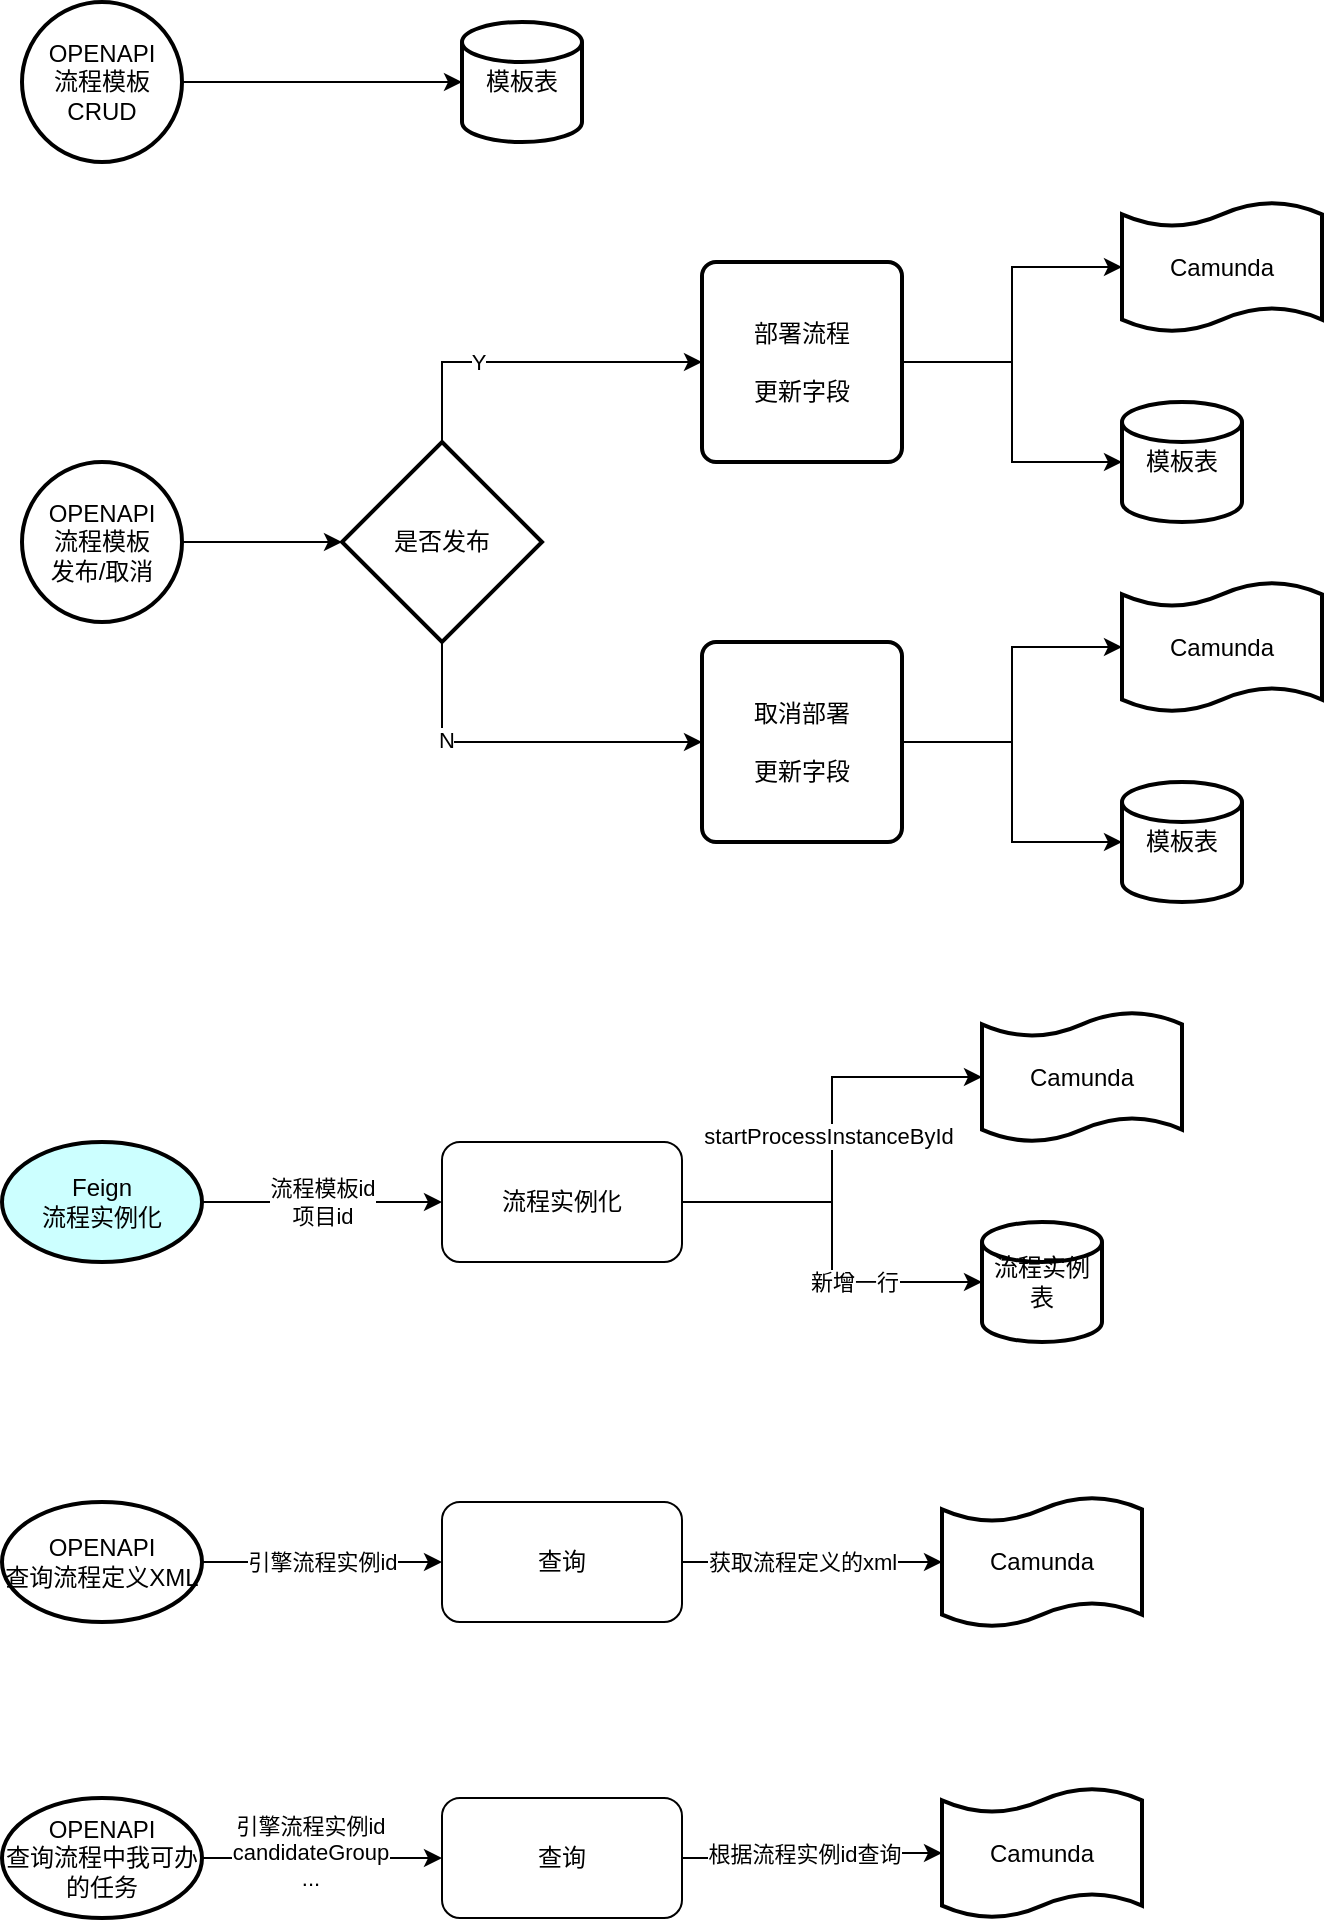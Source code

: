 <mxfile version="24.4.4" type="github">
  <diagram name="第 1 页" id="l7ETgdYbAlDT3ln601Ar">
    <mxGraphModel dx="1434" dy="780" grid="1" gridSize="10" guides="1" tooltips="1" connect="1" arrows="1" fold="1" page="1" pageScale="1" pageWidth="827" pageHeight="1169" math="0" shadow="0">
      <root>
        <mxCell id="0" />
        <mxCell id="1" parent="0" />
        <mxCell id="i6D_zPiAmZ7pMk7o-Lk9-1" value="&lt;div&gt;OPENAPI&lt;/div&gt;流程模板CRUD" style="strokeWidth=2;html=1;shape=mxgraph.flowchart.start_2;whiteSpace=wrap;" vertex="1" parent="1">
          <mxGeometry x="40" y="80" width="80" height="80" as="geometry" />
        </mxCell>
        <mxCell id="i6D_zPiAmZ7pMk7o-Lk9-2" value="模板表" style="strokeWidth=2;html=1;shape=mxgraph.flowchart.database;whiteSpace=wrap;" vertex="1" parent="1">
          <mxGeometry x="260" y="90" width="60" height="60" as="geometry" />
        </mxCell>
        <mxCell id="i6D_zPiAmZ7pMk7o-Lk9-3" style="edgeStyle=orthogonalEdgeStyle;rounded=0;orthogonalLoop=1;jettySize=auto;html=1;entryX=0;entryY=0.5;entryDx=0;entryDy=0;entryPerimeter=0;" edge="1" parent="1" source="i6D_zPiAmZ7pMk7o-Lk9-1" target="i6D_zPiAmZ7pMk7o-Lk9-2">
          <mxGeometry relative="1" as="geometry" />
        </mxCell>
        <mxCell id="i6D_zPiAmZ7pMk7o-Lk9-7" style="edgeStyle=orthogonalEdgeStyle;rounded=0;orthogonalLoop=1;jettySize=auto;html=1;" edge="1" parent="1" source="i6D_zPiAmZ7pMk7o-Lk9-4" target="i6D_zPiAmZ7pMk7o-Lk9-6">
          <mxGeometry relative="1" as="geometry" />
        </mxCell>
        <mxCell id="i6D_zPiAmZ7pMk7o-Lk9-4" value="&lt;div&gt;OPENAPI&lt;/div&gt;流程模板&lt;div&gt;发布/取消&lt;/div&gt;" style="strokeWidth=2;html=1;shape=mxgraph.flowchart.start_2;whiteSpace=wrap;" vertex="1" parent="1">
          <mxGeometry x="40" y="310" width="80" height="80" as="geometry" />
        </mxCell>
        <mxCell id="i6D_zPiAmZ7pMk7o-Lk9-11" style="edgeStyle=orthogonalEdgeStyle;rounded=0;orthogonalLoop=1;jettySize=auto;html=1;exitX=0.5;exitY=0;exitDx=0;exitDy=0;exitPerimeter=0;" edge="1" parent="1" source="i6D_zPiAmZ7pMk7o-Lk9-6" target="i6D_zPiAmZ7pMk7o-Lk9-8">
          <mxGeometry relative="1" as="geometry" />
        </mxCell>
        <mxCell id="i6D_zPiAmZ7pMk7o-Lk9-12" value="Y" style="edgeLabel;html=1;align=center;verticalAlign=middle;resizable=0;points=[];" vertex="1" connectable="0" parent="i6D_zPiAmZ7pMk7o-Lk9-11">
          <mxGeometry x="-0.325" relative="1" as="geometry">
            <mxPoint as="offset" />
          </mxGeometry>
        </mxCell>
        <mxCell id="i6D_zPiAmZ7pMk7o-Lk9-23" style="edgeStyle=orthogonalEdgeStyle;rounded=0;orthogonalLoop=1;jettySize=auto;html=1;entryX=0;entryY=0.5;entryDx=0;entryDy=0;exitX=0.5;exitY=1;exitDx=0;exitDy=0;exitPerimeter=0;" edge="1" parent="1" source="i6D_zPiAmZ7pMk7o-Lk9-6" target="i6D_zPiAmZ7pMk7o-Lk9-22">
          <mxGeometry relative="1" as="geometry" />
        </mxCell>
        <mxCell id="i6D_zPiAmZ7pMk7o-Lk9-24" value="N" style="edgeLabel;html=1;align=center;verticalAlign=middle;resizable=0;points=[];" vertex="1" connectable="0" parent="i6D_zPiAmZ7pMk7o-Lk9-23">
          <mxGeometry x="-0.458" y="2" relative="1" as="geometry">
            <mxPoint as="offset" />
          </mxGeometry>
        </mxCell>
        <mxCell id="i6D_zPiAmZ7pMk7o-Lk9-6" value="是否发布" style="strokeWidth=2;html=1;shape=mxgraph.flowchart.decision;whiteSpace=wrap;" vertex="1" parent="1">
          <mxGeometry x="200" y="300" width="100" height="100" as="geometry" />
        </mxCell>
        <mxCell id="i6D_zPiAmZ7pMk7o-Lk9-8" value="部署流程&lt;div&gt;&lt;br&gt;&lt;div&gt;更新字段&lt;/div&gt;&lt;/div&gt;" style="rounded=1;whiteSpace=wrap;html=1;absoluteArcSize=1;arcSize=14;strokeWidth=2;" vertex="1" parent="1">
          <mxGeometry x="380" y="210" width="100" height="100" as="geometry" />
        </mxCell>
        <mxCell id="i6D_zPiAmZ7pMk7o-Lk9-14" value="模板表" style="strokeWidth=2;html=1;shape=mxgraph.flowchart.database;whiteSpace=wrap;" vertex="1" parent="1">
          <mxGeometry x="590" y="280" width="60" height="60" as="geometry" />
        </mxCell>
        <mxCell id="i6D_zPiAmZ7pMk7o-Lk9-19" value="Camunda" style="shape=tape;whiteSpace=wrap;html=1;strokeWidth=2;size=0.19" vertex="1" parent="1">
          <mxGeometry x="590" y="180" width="100" height="65" as="geometry" />
        </mxCell>
        <mxCell id="i6D_zPiAmZ7pMk7o-Lk9-20" style="edgeStyle=orthogonalEdgeStyle;rounded=0;orthogonalLoop=1;jettySize=auto;html=1;entryX=0;entryY=0.5;entryDx=0;entryDy=0;entryPerimeter=0;" edge="1" parent="1" source="i6D_zPiAmZ7pMk7o-Lk9-8" target="i6D_zPiAmZ7pMk7o-Lk9-19">
          <mxGeometry relative="1" as="geometry" />
        </mxCell>
        <mxCell id="i6D_zPiAmZ7pMk7o-Lk9-21" style="edgeStyle=orthogonalEdgeStyle;rounded=0;orthogonalLoop=1;jettySize=auto;html=1;entryX=0;entryY=0.5;entryDx=0;entryDy=0;entryPerimeter=0;" edge="1" parent="1" source="i6D_zPiAmZ7pMk7o-Lk9-8" target="i6D_zPiAmZ7pMk7o-Lk9-14">
          <mxGeometry relative="1" as="geometry" />
        </mxCell>
        <mxCell id="i6D_zPiAmZ7pMk7o-Lk9-22" value="取消部署&lt;div&gt;&lt;br&gt;&lt;div&gt;更新字段&lt;/div&gt;&lt;/div&gt;" style="rounded=1;whiteSpace=wrap;html=1;absoluteArcSize=1;arcSize=14;strokeWidth=2;" vertex="1" parent="1">
          <mxGeometry x="380" y="400" width="100" height="100" as="geometry" />
        </mxCell>
        <mxCell id="i6D_zPiAmZ7pMk7o-Lk9-25" value="模板表" style="strokeWidth=2;html=1;shape=mxgraph.flowchart.database;whiteSpace=wrap;" vertex="1" parent="1">
          <mxGeometry x="590" y="470" width="60" height="60" as="geometry" />
        </mxCell>
        <mxCell id="i6D_zPiAmZ7pMk7o-Lk9-26" value="Camunda" style="shape=tape;whiteSpace=wrap;html=1;strokeWidth=2;size=0.19" vertex="1" parent="1">
          <mxGeometry x="590" y="370" width="100" height="65" as="geometry" />
        </mxCell>
        <mxCell id="i6D_zPiAmZ7pMk7o-Lk9-27" style="edgeStyle=orthogonalEdgeStyle;rounded=0;orthogonalLoop=1;jettySize=auto;html=1;entryX=0;entryY=0.5;entryDx=0;entryDy=0;entryPerimeter=0;" edge="1" parent="1" source="i6D_zPiAmZ7pMk7o-Lk9-22" target="i6D_zPiAmZ7pMk7o-Lk9-26">
          <mxGeometry relative="1" as="geometry" />
        </mxCell>
        <mxCell id="i6D_zPiAmZ7pMk7o-Lk9-28" style="edgeStyle=orthogonalEdgeStyle;rounded=0;orthogonalLoop=1;jettySize=auto;html=1;entryX=0;entryY=0.5;entryDx=0;entryDy=0;entryPerimeter=0;" edge="1" parent="1" source="i6D_zPiAmZ7pMk7o-Lk9-22" target="i6D_zPiAmZ7pMk7o-Lk9-25">
          <mxGeometry relative="1" as="geometry" />
        </mxCell>
        <mxCell id="i6D_zPiAmZ7pMk7o-Lk9-35" style="edgeStyle=orthogonalEdgeStyle;rounded=0;orthogonalLoop=1;jettySize=auto;html=1;entryX=0;entryY=0.5;entryDx=0;entryDy=0;" edge="1" parent="1" source="i6D_zPiAmZ7pMk7o-Lk9-29" target="i6D_zPiAmZ7pMk7o-Lk9-31">
          <mxGeometry relative="1" as="geometry" />
        </mxCell>
        <mxCell id="i6D_zPiAmZ7pMk7o-Lk9-36" value="流程模板id&lt;div&gt;项目id&lt;/div&gt;" style="edgeLabel;html=1;align=center;verticalAlign=middle;resizable=0;points=[];" vertex="1" connectable="0" parent="i6D_zPiAmZ7pMk7o-Lk9-35">
          <mxGeometry x="-0.4" y="-2" relative="1" as="geometry">
            <mxPoint x="24" y="-2" as="offset" />
          </mxGeometry>
        </mxCell>
        <mxCell id="i6D_zPiAmZ7pMk7o-Lk9-29" value="Feign&lt;div&gt;流程&lt;span style=&quot;background-color: initial;&quot;&gt;实例化&lt;/span&gt;&lt;/div&gt;" style="strokeWidth=2;html=1;shape=mxgraph.flowchart.start_1;whiteSpace=wrap;fillColor=#CCFFFF;" vertex="1" parent="1">
          <mxGeometry x="30" y="650" width="100" height="60" as="geometry" />
        </mxCell>
        <mxCell id="i6D_zPiAmZ7pMk7o-Lk9-31" value="流程实例化" style="rounded=1;whiteSpace=wrap;html=1;" vertex="1" parent="1">
          <mxGeometry x="250" y="650" width="120" height="60" as="geometry" />
        </mxCell>
        <mxCell id="i6D_zPiAmZ7pMk7o-Lk9-32" value="Camunda" style="shape=tape;whiteSpace=wrap;html=1;strokeWidth=2;size=0.19" vertex="1" parent="1">
          <mxGeometry x="520" y="585" width="100" height="65" as="geometry" />
        </mxCell>
        <mxCell id="i6D_zPiAmZ7pMk7o-Lk9-33" style="edgeStyle=orthogonalEdgeStyle;rounded=0;orthogonalLoop=1;jettySize=auto;html=1;entryX=0;entryY=0.5;entryDx=0;entryDy=0;entryPerimeter=0;" edge="1" parent="1" source="i6D_zPiAmZ7pMk7o-Lk9-31" target="i6D_zPiAmZ7pMk7o-Lk9-32">
          <mxGeometry relative="1" as="geometry" />
        </mxCell>
        <mxCell id="i6D_zPiAmZ7pMk7o-Lk9-34" value="startProcessInstanceById" style="edgeLabel;html=1;align=center;verticalAlign=middle;resizable=0;points=[];" vertex="1" connectable="0" parent="i6D_zPiAmZ7pMk7o-Lk9-33">
          <mxGeometry x="0.017" y="2" relative="1" as="geometry">
            <mxPoint as="offset" />
          </mxGeometry>
        </mxCell>
        <mxCell id="i6D_zPiAmZ7pMk7o-Lk9-39" value="流程实例表" style="strokeWidth=2;html=1;shape=mxgraph.flowchart.database;whiteSpace=wrap;" vertex="1" parent="1">
          <mxGeometry x="520" y="690" width="60" height="60" as="geometry" />
        </mxCell>
        <mxCell id="i6D_zPiAmZ7pMk7o-Lk9-40" style="edgeStyle=orthogonalEdgeStyle;rounded=0;orthogonalLoop=1;jettySize=auto;html=1;entryX=0;entryY=0.5;entryDx=0;entryDy=0;entryPerimeter=0;" edge="1" parent="1" source="i6D_zPiAmZ7pMk7o-Lk9-31" target="i6D_zPiAmZ7pMk7o-Lk9-39">
          <mxGeometry relative="1" as="geometry" />
        </mxCell>
        <mxCell id="i6D_zPiAmZ7pMk7o-Lk9-41" value="新增一行" style="edgeLabel;html=1;align=center;verticalAlign=middle;resizable=0;points=[];" vertex="1" connectable="0" parent="i6D_zPiAmZ7pMk7o-Lk9-40">
          <mxGeometry x="0.326" relative="1" as="geometry">
            <mxPoint as="offset" />
          </mxGeometry>
        </mxCell>
        <mxCell id="i6D_zPiAmZ7pMk7o-Lk9-44" style="edgeStyle=orthogonalEdgeStyle;rounded=0;orthogonalLoop=1;jettySize=auto;html=1;" edge="1" parent="1" source="i6D_zPiAmZ7pMk7o-Lk9-42" target="i6D_zPiAmZ7pMk7o-Lk9-43">
          <mxGeometry relative="1" as="geometry" />
        </mxCell>
        <mxCell id="i6D_zPiAmZ7pMk7o-Lk9-45" value="引擎流程实例id" style="edgeLabel;html=1;align=center;verticalAlign=middle;resizable=0;points=[];" vertex="1" connectable="0" parent="i6D_zPiAmZ7pMk7o-Lk9-44">
          <mxGeometry x="-0.4" y="-2" relative="1" as="geometry">
            <mxPoint x="24" y="-2" as="offset" />
          </mxGeometry>
        </mxCell>
        <mxCell id="i6D_zPiAmZ7pMk7o-Lk9-42" value="OPENAPI&lt;div&gt;查询流程定义XML&lt;br&gt;&lt;/div&gt;" style="strokeWidth=2;html=1;shape=mxgraph.flowchart.start_1;whiteSpace=wrap;" vertex="1" parent="1">
          <mxGeometry x="30" y="830" width="100" height="60" as="geometry" />
        </mxCell>
        <mxCell id="i6D_zPiAmZ7pMk7o-Lk9-43" value="查询" style="rounded=1;whiteSpace=wrap;html=1;" vertex="1" parent="1">
          <mxGeometry x="250" y="830" width="120" height="60" as="geometry" />
        </mxCell>
        <mxCell id="i6D_zPiAmZ7pMk7o-Lk9-47" value="Camunda" style="shape=tape;whiteSpace=wrap;html=1;strokeWidth=2;size=0.19" vertex="1" parent="1">
          <mxGeometry x="500" y="827.5" width="100" height="65" as="geometry" />
        </mxCell>
        <mxCell id="i6D_zPiAmZ7pMk7o-Lk9-48" style="edgeStyle=orthogonalEdgeStyle;rounded=0;orthogonalLoop=1;jettySize=auto;html=1;entryX=0;entryY=0.5;entryDx=0;entryDy=0;entryPerimeter=0;" edge="1" parent="1" source="i6D_zPiAmZ7pMk7o-Lk9-43" target="i6D_zPiAmZ7pMk7o-Lk9-47">
          <mxGeometry relative="1" as="geometry">
            <mxPoint x="480" y="870" as="targetPoint" />
          </mxGeometry>
        </mxCell>
        <mxCell id="i6D_zPiAmZ7pMk7o-Lk9-49" value="获取流程定义的xml" style="edgeLabel;html=1;align=center;verticalAlign=middle;resizable=0;points=[];" vertex="1" connectable="0" parent="i6D_zPiAmZ7pMk7o-Lk9-48">
          <mxGeometry x="-0.169" y="-1" relative="1" as="geometry">
            <mxPoint x="6" y="-1" as="offset" />
          </mxGeometry>
        </mxCell>
        <mxCell id="i6D_zPiAmZ7pMk7o-Lk9-54" style="edgeStyle=orthogonalEdgeStyle;rounded=0;orthogonalLoop=1;jettySize=auto;html=1;" edge="1" parent="1" source="i6D_zPiAmZ7pMk7o-Lk9-50" target="i6D_zPiAmZ7pMk7o-Lk9-51">
          <mxGeometry relative="1" as="geometry" />
        </mxCell>
        <mxCell id="i6D_zPiAmZ7pMk7o-Lk9-57" value="引擎流程实例id&lt;div&gt;candidateGroup&lt;/div&gt;&lt;div&gt;...&lt;/div&gt;" style="edgeLabel;html=1;align=center;verticalAlign=middle;resizable=0;points=[];" vertex="1" connectable="0" parent="i6D_zPiAmZ7pMk7o-Lk9-54">
          <mxGeometry x="-0.1" y="3" relative="1" as="geometry">
            <mxPoint as="offset" />
          </mxGeometry>
        </mxCell>
        <mxCell id="i6D_zPiAmZ7pMk7o-Lk9-50" value="OPENAPI&lt;div&gt;查询流程中我可办的任务&lt;br&gt;&lt;/div&gt;" style="strokeWidth=2;html=1;shape=mxgraph.flowchart.start_1;whiteSpace=wrap;" vertex="1" parent="1">
          <mxGeometry x="30" y="978" width="100" height="60" as="geometry" />
        </mxCell>
        <mxCell id="i6D_zPiAmZ7pMk7o-Lk9-51" value="查询" style="rounded=1;whiteSpace=wrap;html=1;" vertex="1" parent="1">
          <mxGeometry x="250" y="978" width="120" height="60" as="geometry" />
        </mxCell>
        <mxCell id="i6D_zPiAmZ7pMk7o-Lk9-52" value="Camunda" style="shape=tape;whiteSpace=wrap;html=1;strokeWidth=2;size=0.19" vertex="1" parent="1">
          <mxGeometry x="500" y="973" width="100" height="65" as="geometry" />
        </mxCell>
        <mxCell id="i6D_zPiAmZ7pMk7o-Lk9-61" style="edgeStyle=orthogonalEdgeStyle;rounded=0;orthogonalLoop=1;jettySize=auto;html=1;entryX=0;entryY=0.5;entryDx=0;entryDy=0;entryPerimeter=0;" edge="1" parent="1" source="i6D_zPiAmZ7pMk7o-Lk9-51" target="i6D_zPiAmZ7pMk7o-Lk9-52">
          <mxGeometry relative="1" as="geometry" />
        </mxCell>
        <mxCell id="i6D_zPiAmZ7pMk7o-Lk9-62" value="根据流程实例id查询" style="edgeLabel;html=1;align=center;verticalAlign=middle;resizable=0;points=[];" vertex="1" connectable="0" parent="i6D_zPiAmZ7pMk7o-Lk9-61">
          <mxGeometry x="0.16" relative="1" as="geometry">
            <mxPoint x="-14" as="offset" />
          </mxGeometry>
        </mxCell>
      </root>
    </mxGraphModel>
  </diagram>
</mxfile>
